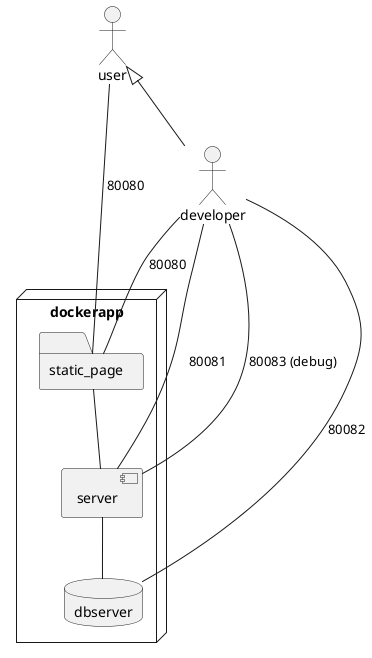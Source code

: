@startuml

actor user

actor developer

node dockerapp {
    folder static_page
    component server
    database dbserver

    static_page -- server
    server -- dbserver
}

user <|-- developer

user - static_page : 80080

developer -- server : 80081
developer -- server : 80083 (debug)
developer -- dbserver : 80082
developer -- static_page : 80080

@enduml
